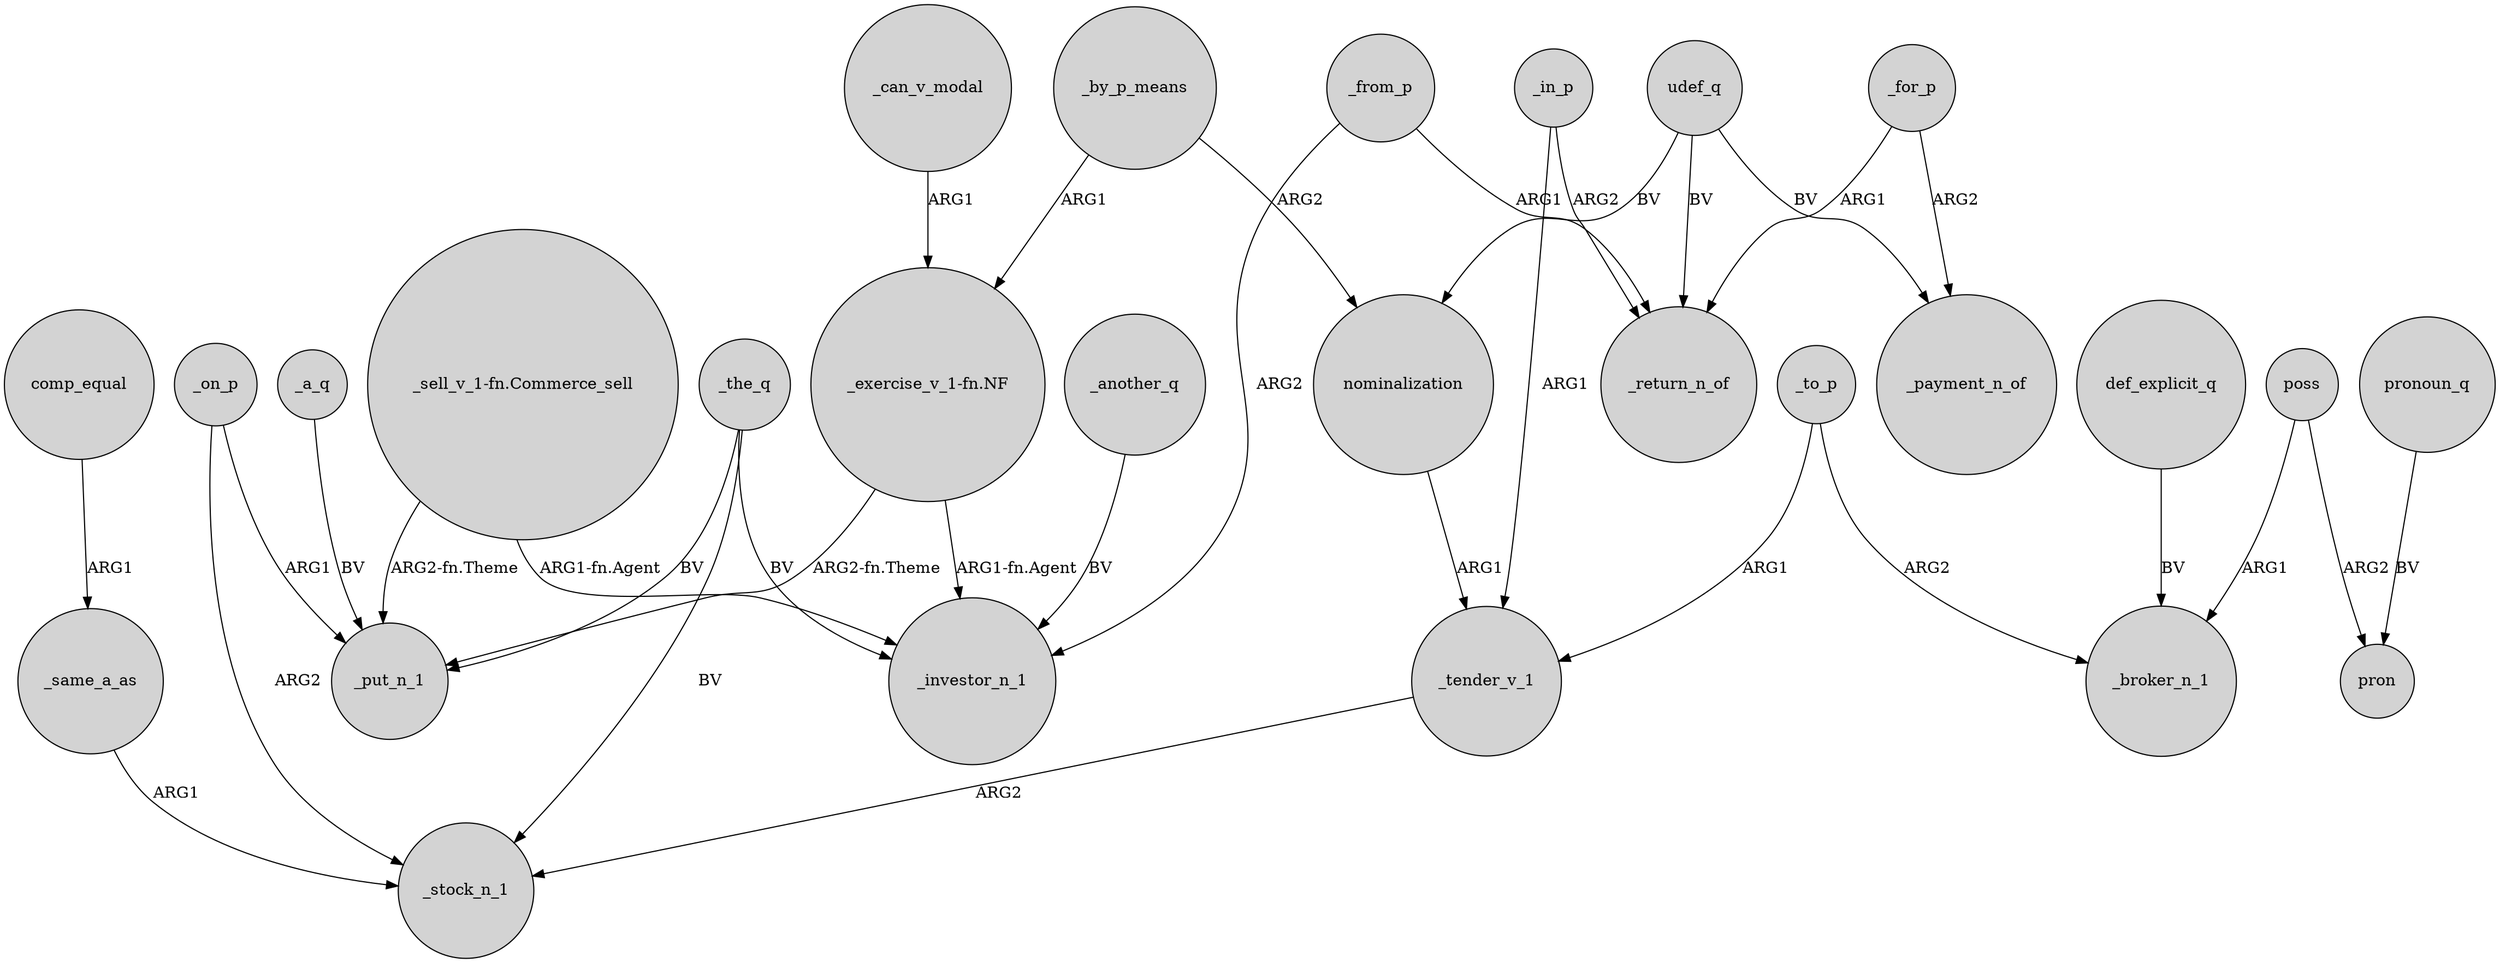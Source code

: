 digraph {
	node [shape=circle style=filled]
	_same_a_as -> _stock_n_1 [label=ARG1]
	"_exercise_v_1-fn.NF" -> _put_n_1 [label="ARG2-fn.Theme"]
	_the_q -> _put_n_1 [label=BV]
	_by_p_means -> nominalization [label=ARG2]
	_for_p -> _return_n_of [label=ARG1]
	poss -> pron [label=ARG2]
	_on_p -> _put_n_1 [label=ARG1]
	_for_p -> _payment_n_of [label=ARG2]
	"_sell_v_1-fn.Commerce_sell" -> _put_n_1 [label="ARG2-fn.Theme"]
	_the_q -> _stock_n_1 [label=BV]
	udef_q -> _return_n_of [label=BV]
	_another_q -> _investor_n_1 [label=BV]
	"_sell_v_1-fn.Commerce_sell" -> _investor_n_1 [label="ARG1-fn.Agent"]
	_the_q -> _investor_n_1 [label=BV]
	_in_p -> _tender_v_1 [label=ARG1]
	_from_p -> _return_n_of [label=ARG1]
	_in_p -> _return_n_of [label=ARG2]
	_a_q -> _put_n_1 [label=BV]
	udef_q -> _payment_n_of [label=BV]
	_by_p_means -> "_exercise_v_1-fn.NF" [label=ARG1]
	pronoun_q -> pron [label=BV]
	nominalization -> _tender_v_1 [label=ARG1]
	comp_equal -> _same_a_as [label=ARG1]
	_to_p -> _broker_n_1 [label=ARG2]
	udef_q -> nominalization [label=BV]
	_to_p -> _tender_v_1 [label=ARG1]
	def_explicit_q -> _broker_n_1 [label=BV]
	_can_v_modal -> "_exercise_v_1-fn.NF" [label=ARG1]
	_from_p -> _investor_n_1 [label=ARG2]
	poss -> _broker_n_1 [label=ARG1]
	_on_p -> _stock_n_1 [label=ARG2]
	_tender_v_1 -> _stock_n_1 [label=ARG2]
	"_exercise_v_1-fn.NF" -> _investor_n_1 [label="ARG1-fn.Agent"]
}
